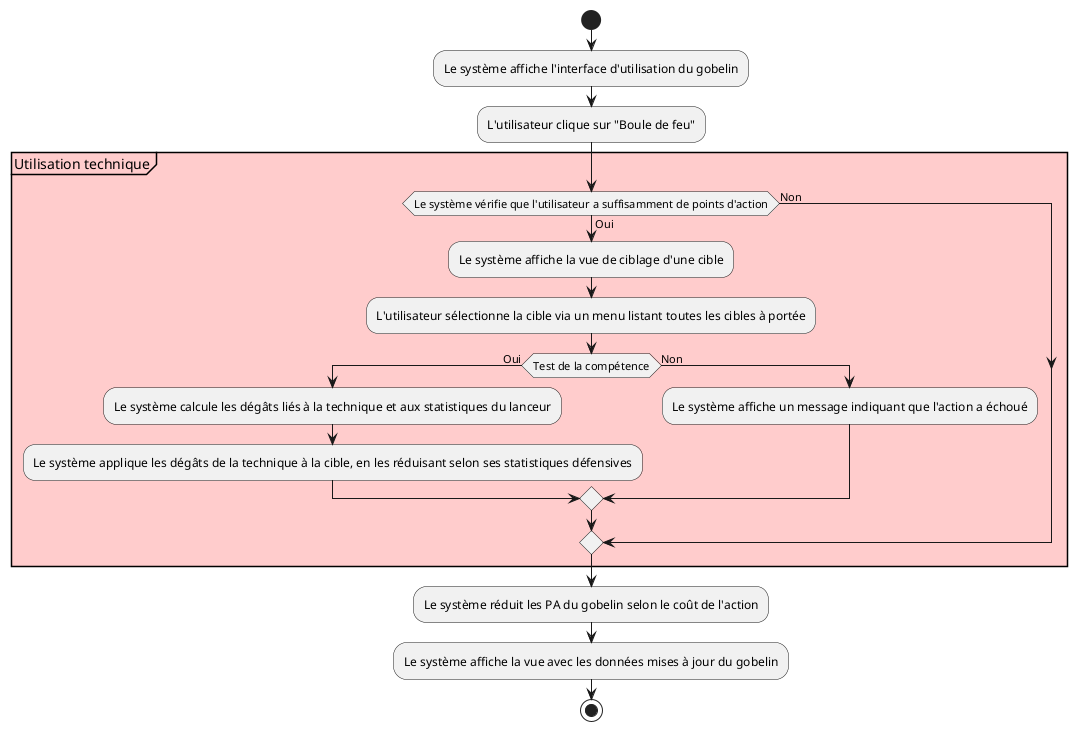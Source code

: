 @startuml action_talent

start

:Le système affiche l'interface d'utilisation du gobelin;

:L'utilisateur clique sur "Boule de feu";

    partition #FFCCCC "Utilisation technique" {
    if (Le système vérifie que l'utilisateur a suffisamment de points d'action) then (Oui)
        :Le système affiche la vue de ciblage d'une cible;
        :L'utilisateur sélectionne la cible via un menu listant toutes les cibles à portée;
        
        if (Test de la compétence) then (Oui)
            :Le système calcule les dégâts liés à la technique et aux statistiques du lanceur;
            :Le système applique les dégâts de la technique à la cible, en les réduisant selon ses statistiques défensives;
        else (Non)
            :Le système affiche un message indiquant que l'action a échoué;
        endif
        
    else (Non)
    endif
    }

:Le système réduit les PA du gobelin selon le coût de l'action;
:Le système affiche la vue avec les données mises à jour du gobelin;
stop

@enduml
